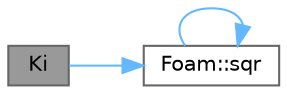 digraph "Ki"
{
 // LATEX_PDF_SIZE
  bgcolor="transparent";
  edge [fontname=Helvetica,fontsize=10,labelfontname=Helvetica,labelfontsize=10];
  node [fontname=Helvetica,fontsize=10,shape=box,height=0.2,width=0.4];
  rankdir="LR";
  Node1 [id="Node000001",label="Ki",height=0.2,width=0.4,color="gray40", fillcolor="grey60", style="filled", fontcolor="black",tooltip=" "];
  Node1 -> Node2 [id="edge1_Node000001_Node000002",color="steelblue1",style="solid",tooltip=" "];
  Node2 [id="Node000002",label="Foam::sqr",height=0.2,width=0.4,color="grey40", fillcolor="white", style="filled",URL="$namespaceFoam.html#a277dc11c581d53826ab5090b08f3b17b",tooltip=" "];
  Node2 -> Node2 [id="edge2_Node000002_Node000002",color="steelblue1",style="solid",tooltip=" "];
}
